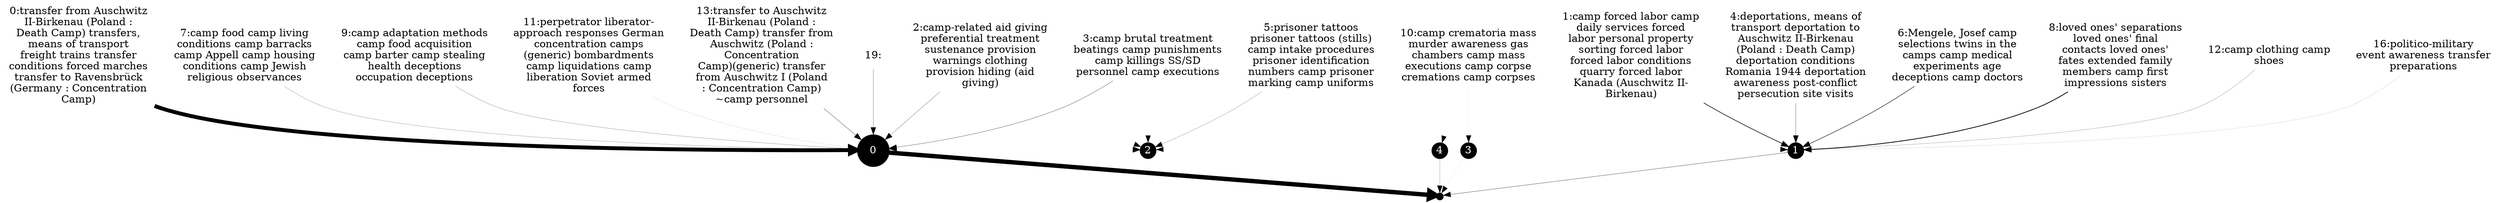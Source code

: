 strict digraph {
	node [shape=point];
	n1_0 -> n2_0 [penwidth=5.95];
	n0_0 -> n1_0 [penwidth=5.27];
	n0_2 -> n1_0 [penwidth=0.24];
	n0_2 -> n1_2 [penwidth=0.00];
	n0_3 -> n1_0 [penwidth=0.30];
	n0_3 -> n1_2 [penwidth=0.00];
	n0_5 -> n1_0 [penwidth=0.00];
	n0_5 -> n1_1 [penwidth=0.00];
	n0_5 -> n1_2 [penwidth=0.17];
	n0_7 -> n1_0 [penwidth=0.17];
	n0_9 -> n1_0 [penwidth=0.19];
	n0_10 -> n1_0 [penwidth=0.00];
	n0_10 -> n1_1 [penwidth=0.00];
	n0_10 -> n1_2 [penwidth=0.00];
	n0_10 -> n1_3 [penwidth=0.03];
	n0_10 -> n1_4 [penwidth=0.01];
	n0_11 -> n1_0 [penwidth=0.06];
	n0_13 -> n1_0 [penwidth=0.32];
	n0_13 -> n1_2 [penwidth=0.00];
	n0_19 -> n1_0 [penwidth=0.24];
	n0_19 -> n1_2 [penwidth=0.00];
	n1_1 -> n2_0 [penwidth=0.33];
	n0_1 -> n1_1 [penwidth=0.76];
	n0_4 -> n1_1 [penwidth=0.28];
	n0_6 -> n1_1 [penwidth=0.57];
	n0_8 -> n1_1 [penwidth=1.00];
	n0_12 -> n1_1 [penwidth=0.17];
	n0_16 -> n1_1 [penwidth=0.07];
	n1_2 -> n2_0 [penwidth=0.02];
	n1_3 -> n2_0 [penwidth=0.03];
	n1_4 -> n2_0 [penwidth=0.18];
	n1_0 [shape=circle,margin="0,0",style=filled,fillcolor=black,fontcolor=white,height=0.60,label="0"]
	n0_0 [label="0:transfer from Auschwitz
II-Birkenau (Poland :
Death Camp) transfers,
means of transport
freight trains transfer
conditions forced marches
transfer to Ravensbrück
(Germany : Concentration
Camp)",shape=none,fontcolor="black"]
	n0_2 [label="2:camp-related aid giving
preferential treatment
sustenance provision
warnings clothing
provision hiding (aid
giving)",shape=none,fontcolor="black"]
	n0_3 [label="3:camp brutal treatment
beatings camp punishments
camp killings SS/SD
personnel camp executions",shape=none,fontcolor="black"]
	n0_5 [label="5:prisoner tattoos
prisoner tattoos (stills)
camp intake procedures
prisoner identification
numbers camp prisoner
marking camp uniforms",shape=none,fontcolor="black"]
	n0_7 [label="7:camp food camp living
conditions camp barracks
camp Appell camp housing
conditions camp Jewish
religious observances",shape=none,fontcolor="black"]
	n0_9 [label="9:camp adaptation methods
camp food acquisition
camp barter camp stealing
health deceptions
occupation deceptions",shape=none,fontcolor="black"]
	n0_10 [label="10:camp crematoria mass
murder awareness gas
chambers camp mass
executions camp corpse
cremations camp corpses",shape=none,fontcolor="black"]
	n0_11 [label="11:perpetrator liberator-
approach responses German
concentration camps
(generic) bombardments
camp liquidations camp
liberation Soviet armed
forces",shape=none,fontcolor="black"]
	n0_13 [label="13:transfer to Auschwitz
II-Birkenau (Poland :
Death Camp) transfer from
Auschwitz (Poland :
Concentration
Camp)(generic) transfer
from Auschwitz I (Poland
: Concentration Camp)
~camp personnel",shape=none,fontcolor="black"]
	n0_19 [label="19:",shape=none,fontcolor="black"]
	n1_1 [shape=circle,margin="0,0",style=filled,fillcolor=black,fontcolor=white,height=0.14,label="1"]
	n0_1 [label="1:camp forced labor camp
daily services forced
labor personal property
sorting forced labor
forced labor conditions
quarry forced labor
Kanada (Auschwitz II-
Birkenau)",shape=none,fontcolor="black"]
	n0_4 [label="4:deportations, means of
transport deportation to
Auschwitz II-Birkenau
(Poland : Death Camp)
deportation conditions
Romania 1944 deportation
awareness post-conflict
persecution site visits",shape=none,fontcolor="black"]
	n0_6 [label="6:Mengele, Josef camp
selections twins in the
camps camp medical
experiments age
deceptions camp doctors",shape=none,fontcolor="black"]
	n0_8 [label="8:loved ones' separations
loved ones' final
contacts loved ones'
fates extended family
members camp first
impressions sisters",shape=none,fontcolor="black"]
	n0_12 [label="12:camp clothing camp
shoes",shape=none,fontcolor="black"]
	n0_16 [label="16:politico-military
event awareness transfer
preparations",shape=none,fontcolor="black"]
	n1_2 [shape=circle,margin="0,0",style=filled,fillcolor=black,fontcolor=white,height=0.00,label="2"]
	n1_3 [shape=circle,margin="0,0",style=filled,fillcolor=black,fontcolor=white,height=0.00,label="3"]
	n1_4 [shape=circle,margin="0,0",style=filled,fillcolor=black,fontcolor=white,height=-0.00,label="4"]
	n2_0 [shape=point,height=0.13]
}
